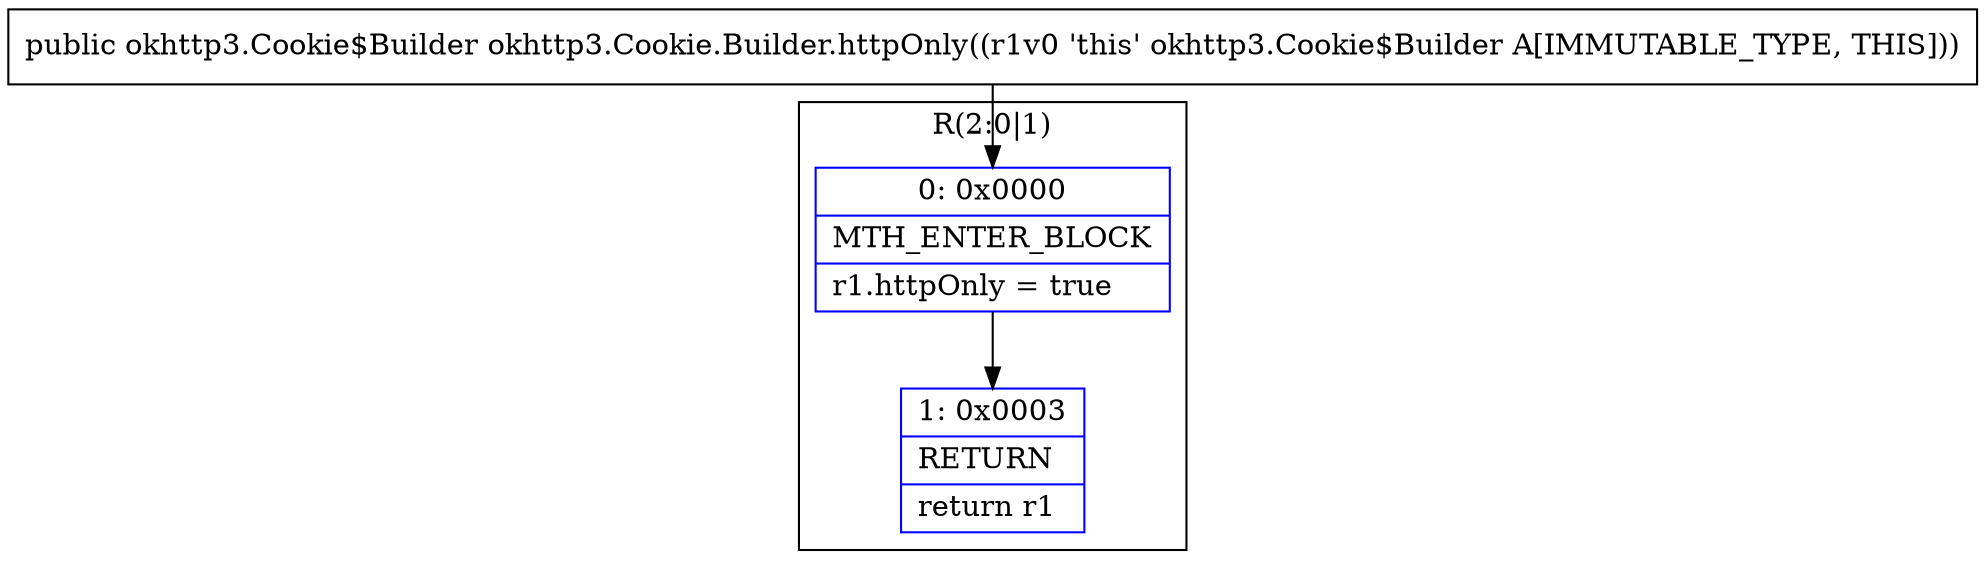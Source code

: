 digraph "CFG forokhttp3.Cookie.Builder.httpOnly()Lokhttp3\/Cookie$Builder;" {
subgraph cluster_Region_1046066031 {
label = "R(2:0|1)";
node [shape=record,color=blue];
Node_0 [shape=record,label="{0\:\ 0x0000|MTH_ENTER_BLOCK\l|r1.httpOnly = true\l}"];
Node_1 [shape=record,label="{1\:\ 0x0003|RETURN\l|return r1\l}"];
}
MethodNode[shape=record,label="{public okhttp3.Cookie$Builder okhttp3.Cookie.Builder.httpOnly((r1v0 'this' okhttp3.Cookie$Builder A[IMMUTABLE_TYPE, THIS])) }"];
MethodNode -> Node_0;
Node_0 -> Node_1;
}


